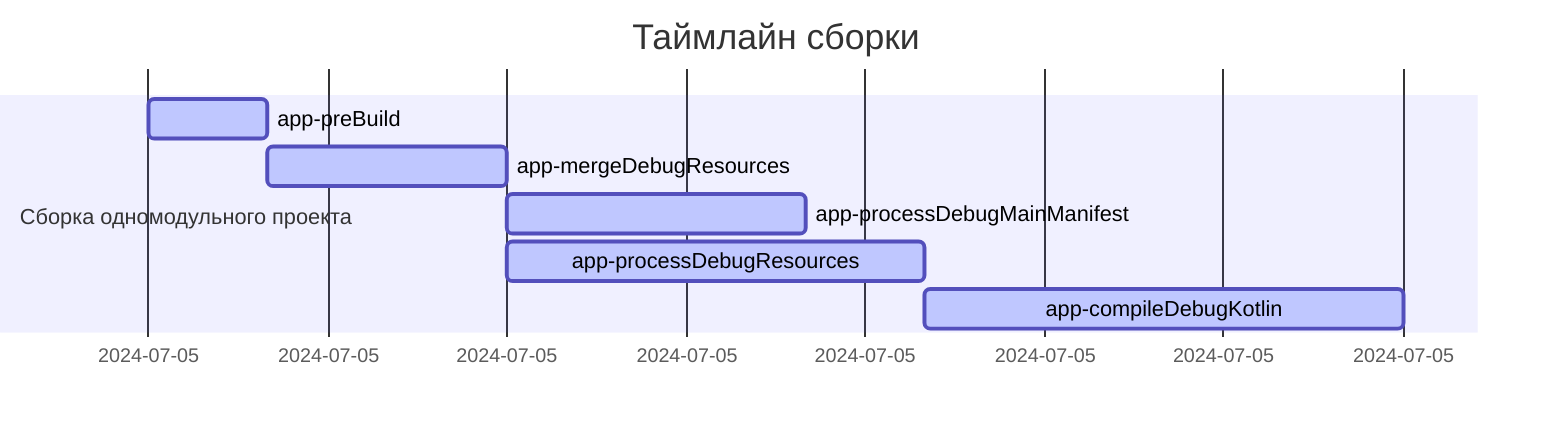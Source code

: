 gantt
    title Таймлайн сборки
    dateFormat mm:ss
    section Сборка одномодульного проекта
        app-preBuild :active, t1, 2024-07-05T19:05:00, 10s
        app-mergeDebugResources :active, t2, after t1, 20s
        app-processDebugMainManifest :active, t3, after t2, 25s
        app-processDebugResources    :active, t4, after t2, 35s
        app-compileDebugKotlin    :active, t5, after t4, 40s

%%    section Сборка многомодульного проекта
%%        core-preBuild :active, c1, 2024-07-05T19:05:00, 10s
%%        feature1-preBuild :active, f1, 2024-07-05T19:05:00, 12s
%%        app-preBuild :active, a1, 2024-07-05T19:05:00, 15s
%%
%%        core-processDebugMainManifest :active, c3, after f1, 10s
%%        feature1-processDebugMainManifest :active, f3, after f1, 10s
%%
%%        core-compileDebugKotlin      :active, c4, after f3, 15s
%%        feature1-compileDebugKotlin  :active, f4, after f3, 20s
%%
%%        app-mergeDebugResources :active, a2, after f4, 10s
%%        app-processDebugMainManifest :active, a3, after a2, 3s
%%        app-processDebugResources    :active, a4, after a3, 7s
%%        app-compileDebugKotlin       :active, a5, after a4, 10s